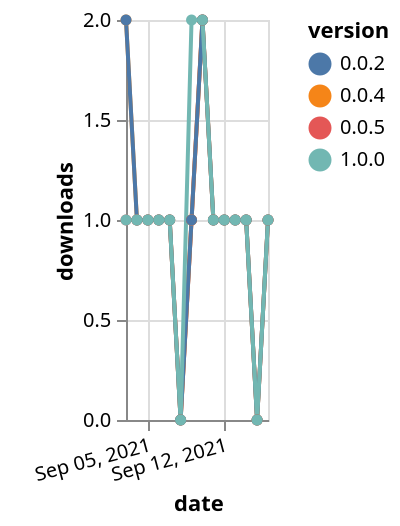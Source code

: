 {"$schema": "https://vega.github.io/schema/vega-lite/v5.json", "description": "A simple bar chart with embedded data.", "data": {"values": [{"date": "2021-09-03", "total": 153, "delta": 1, "version": "0.0.5"}, {"date": "2021-09-04", "total": 154, "delta": 1, "version": "0.0.5"}, {"date": "2021-09-05", "total": 155, "delta": 1, "version": "0.0.5"}, {"date": "2021-09-06", "total": 156, "delta": 1, "version": "0.0.5"}, {"date": "2021-09-07", "total": 157, "delta": 1, "version": "0.0.5"}, {"date": "2021-09-08", "total": 157, "delta": 0, "version": "0.0.5"}, {"date": "2021-09-09", "total": 158, "delta": 1, "version": "0.0.5"}, {"date": "2021-09-10", "total": 160, "delta": 2, "version": "0.0.5"}, {"date": "2021-09-11", "total": 161, "delta": 1, "version": "0.0.5"}, {"date": "2021-09-12", "total": 162, "delta": 1, "version": "0.0.5"}, {"date": "2021-09-13", "total": 163, "delta": 1, "version": "0.0.5"}, {"date": "2021-09-14", "total": 164, "delta": 1, "version": "0.0.5"}, {"date": "2021-09-15", "total": 164, "delta": 0, "version": "0.0.5"}, {"date": "2021-09-16", "total": 165, "delta": 1, "version": "0.0.5"}, {"date": "2021-09-03", "total": 184, "delta": 2, "version": "0.0.4"}, {"date": "2021-09-04", "total": 185, "delta": 1, "version": "0.0.4"}, {"date": "2021-09-05", "total": 186, "delta": 1, "version": "0.0.4"}, {"date": "2021-09-06", "total": 187, "delta": 1, "version": "0.0.4"}, {"date": "2021-09-07", "total": 188, "delta": 1, "version": "0.0.4"}, {"date": "2021-09-08", "total": 188, "delta": 0, "version": "0.0.4"}, {"date": "2021-09-09", "total": 189, "delta": 1, "version": "0.0.4"}, {"date": "2021-09-10", "total": 191, "delta": 2, "version": "0.0.4"}, {"date": "2021-09-11", "total": 192, "delta": 1, "version": "0.0.4"}, {"date": "2021-09-12", "total": 193, "delta": 1, "version": "0.0.4"}, {"date": "2021-09-13", "total": 194, "delta": 1, "version": "0.0.4"}, {"date": "2021-09-14", "total": 195, "delta": 1, "version": "0.0.4"}, {"date": "2021-09-15", "total": 195, "delta": 0, "version": "0.0.4"}, {"date": "2021-09-16", "total": 196, "delta": 1, "version": "0.0.4"}, {"date": "2021-09-03", "total": 142, "delta": 2, "version": "0.0.2"}, {"date": "2021-09-04", "total": 143, "delta": 1, "version": "0.0.2"}, {"date": "2021-09-05", "total": 144, "delta": 1, "version": "0.0.2"}, {"date": "2021-09-06", "total": 145, "delta": 1, "version": "0.0.2"}, {"date": "2021-09-07", "total": 146, "delta": 1, "version": "0.0.2"}, {"date": "2021-09-08", "total": 146, "delta": 0, "version": "0.0.2"}, {"date": "2021-09-09", "total": 147, "delta": 1, "version": "0.0.2"}, {"date": "2021-09-10", "total": 149, "delta": 2, "version": "0.0.2"}, {"date": "2021-09-11", "total": 150, "delta": 1, "version": "0.0.2"}, {"date": "2021-09-12", "total": 151, "delta": 1, "version": "0.0.2"}, {"date": "2021-09-13", "total": 152, "delta": 1, "version": "0.0.2"}, {"date": "2021-09-14", "total": 153, "delta": 1, "version": "0.0.2"}, {"date": "2021-09-15", "total": 153, "delta": 0, "version": "0.0.2"}, {"date": "2021-09-16", "total": 154, "delta": 1, "version": "0.0.2"}, {"date": "2021-09-03", "total": 138, "delta": 1, "version": "1.0.0"}, {"date": "2021-09-04", "total": 139, "delta": 1, "version": "1.0.0"}, {"date": "2021-09-05", "total": 140, "delta": 1, "version": "1.0.0"}, {"date": "2021-09-06", "total": 141, "delta": 1, "version": "1.0.0"}, {"date": "2021-09-07", "total": 142, "delta": 1, "version": "1.0.0"}, {"date": "2021-09-08", "total": 142, "delta": 0, "version": "1.0.0"}, {"date": "2021-09-09", "total": 144, "delta": 2, "version": "1.0.0"}, {"date": "2021-09-10", "total": 146, "delta": 2, "version": "1.0.0"}, {"date": "2021-09-11", "total": 147, "delta": 1, "version": "1.0.0"}, {"date": "2021-09-12", "total": 148, "delta": 1, "version": "1.0.0"}, {"date": "2021-09-13", "total": 149, "delta": 1, "version": "1.0.0"}, {"date": "2021-09-14", "total": 150, "delta": 1, "version": "1.0.0"}, {"date": "2021-09-15", "total": 150, "delta": 0, "version": "1.0.0"}, {"date": "2021-09-16", "total": 151, "delta": 1, "version": "1.0.0"}]}, "width": "container", "mark": {"type": "line", "point": {"filled": true}}, "encoding": {"x": {"field": "date", "type": "temporal", "timeUnit": "yearmonthdate", "title": "date", "axis": {"labelAngle": -15}}, "y": {"field": "delta", "type": "quantitative", "title": "downloads"}, "color": {"field": "version", "type": "nominal"}, "tooltip": {"field": "delta"}}}